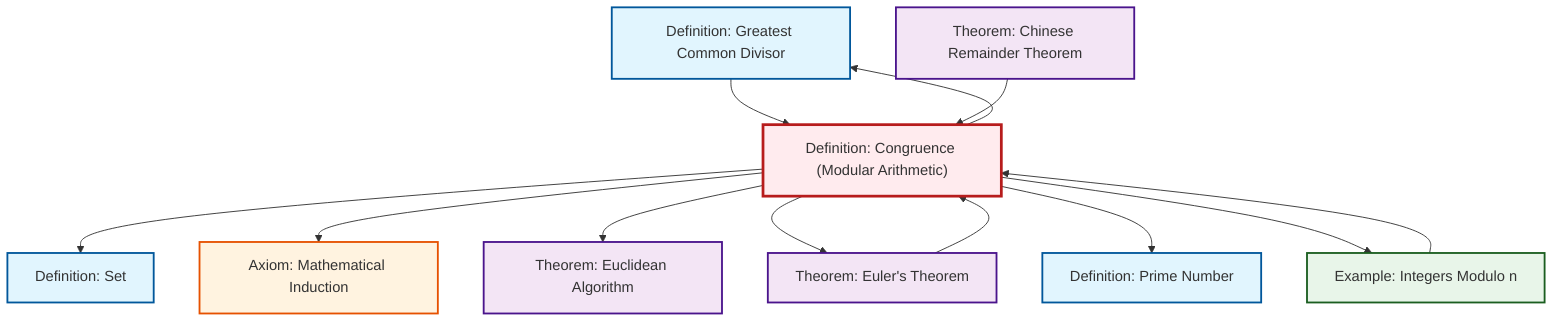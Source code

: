 graph TD
    classDef definition fill:#e1f5fe,stroke:#01579b,stroke-width:2px
    classDef theorem fill:#f3e5f5,stroke:#4a148c,stroke-width:2px
    classDef axiom fill:#fff3e0,stroke:#e65100,stroke-width:2px
    classDef example fill:#e8f5e9,stroke:#1b5e20,stroke-width:2px
    classDef current fill:#ffebee,stroke:#b71c1c,stroke-width:3px
    def-gcd["Definition: Greatest Common Divisor"]:::definition
    thm-euler["Theorem: Euler's Theorem"]:::theorem
    thm-euclidean-algorithm["Theorem: Euclidean Algorithm"]:::theorem
    def-prime["Definition: Prime Number"]:::definition
    thm-chinese-remainder["Theorem: Chinese Remainder Theorem"]:::theorem
    ax-induction["Axiom: Mathematical Induction"]:::axiom
    def-set["Definition: Set"]:::definition
    def-congruence["Definition: Congruence (Modular Arithmetic)"]:::definition
    ex-quotient-integers-mod-n["Example: Integers Modulo n"]:::example
    def-congruence --> def-set
    def-gcd --> def-congruence
    def-congruence --> ax-induction
    thm-euler --> def-congruence
    def-congruence --> thm-euclidean-algorithm
    ex-quotient-integers-mod-n --> def-congruence
    def-congruence --> thm-euler
    def-congruence --> def-prime
    thm-chinese-remainder --> def-congruence
    def-congruence --> ex-quotient-integers-mod-n
    def-congruence --> def-gcd
    class def-congruence current